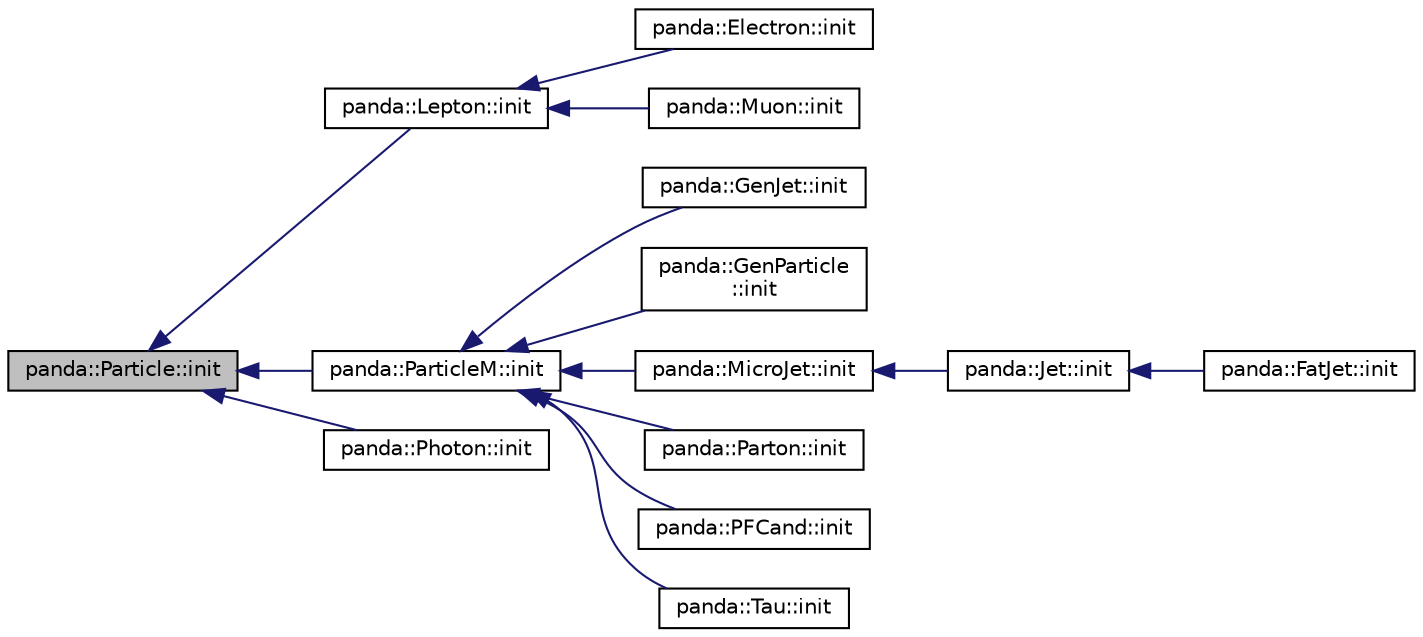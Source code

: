 digraph "panda::Particle::init"
{
 // INTERACTIVE_SVG=YES
  edge [fontname="Helvetica",fontsize="10",labelfontname="Helvetica",labelfontsize="10"];
  node [fontname="Helvetica",fontsize="10",shape=record];
  rankdir="LR";
  Node1 [label="panda::Particle::init",height=0.2,width=0.4,color="black", fillcolor="grey75", style="filled" fontcolor="black"];
  Node1 -> Node2 [dir="back",color="midnightblue",fontsize="10",style="solid"];
  Node2 [label="panda::Lepton::init",height=0.2,width=0.4,color="black", fillcolor="white", style="filled",URL="$classpanda_1_1Lepton.html#a69c57be8a4bc498e6d10bf89f54a112b",tooltip="Reset object state. "];
  Node2 -> Node3 [dir="back",color="midnightblue",fontsize="10",style="solid"];
  Node3 [label="panda::Electron::init",height=0.2,width=0.4,color="black", fillcolor="white", style="filled",URL="$classpanda_1_1Electron.html#afcfeb0cdca439167cffa096de7eb89e2",tooltip="Reset object state. "];
  Node2 -> Node4 [dir="back",color="midnightblue",fontsize="10",style="solid"];
  Node4 [label="panda::Muon::init",height=0.2,width=0.4,color="black", fillcolor="white", style="filled",URL="$classpanda_1_1Muon.html#a90bcf16472c051587bdbfcacfe7fb052",tooltip="Reset object state. "];
  Node1 -> Node5 [dir="back",color="midnightblue",fontsize="10",style="solid"];
  Node5 [label="panda::ParticleM::init",height=0.2,width=0.4,color="black", fillcolor="white", style="filled",URL="$classpanda_1_1ParticleM.html#a92df7a2653432fa4d304039e1e62c41b",tooltip="Reset object state. "];
  Node5 -> Node6 [dir="back",color="midnightblue",fontsize="10",style="solid"];
  Node6 [label="panda::GenJet::init",height=0.2,width=0.4,color="black", fillcolor="white", style="filled",URL="$classpanda_1_1GenJet.html#aaea438a6a3461a997857f4d5e708f466",tooltip="Reset object state. "];
  Node5 -> Node7 [dir="back",color="midnightblue",fontsize="10",style="solid"];
  Node7 [label="panda::GenParticle\l::init",height=0.2,width=0.4,color="black", fillcolor="white", style="filled",URL="$classpanda_1_1GenParticle.html#a133c2d435925b0466b2affcd8b03b5fc",tooltip="Reset object state. "];
  Node5 -> Node8 [dir="back",color="midnightblue",fontsize="10",style="solid"];
  Node8 [label="panda::MicroJet::init",height=0.2,width=0.4,color="black", fillcolor="white", style="filled",URL="$classpanda_1_1MicroJet.html#acb01bef0c15e0175151fdd479cb1b5ba",tooltip="Reset object state. "];
  Node8 -> Node9 [dir="back",color="midnightblue",fontsize="10",style="solid"];
  Node9 [label="panda::Jet::init",height=0.2,width=0.4,color="black", fillcolor="white", style="filled",URL="$classpanda_1_1Jet.html#a812a5a0a5a122791b2328c71e23a9d8b",tooltip="Reset object state. "];
  Node9 -> Node10 [dir="back",color="midnightblue",fontsize="10",style="solid"];
  Node10 [label="panda::FatJet::init",height=0.2,width=0.4,color="black", fillcolor="white", style="filled",URL="$classpanda_1_1FatJet.html#aa1a87839e3131c1629bbcf2e1a3b4cbc",tooltip="Reset object state. "];
  Node5 -> Node11 [dir="back",color="midnightblue",fontsize="10",style="solid"];
  Node11 [label="panda::Parton::init",height=0.2,width=0.4,color="black", fillcolor="white", style="filled",URL="$classpanda_1_1Parton.html#a94dd23d135a2336f5e2d4afa7ab45e6c",tooltip="Reset object state. "];
  Node5 -> Node12 [dir="back",color="midnightblue",fontsize="10",style="solid"];
  Node12 [label="panda::PFCand::init",height=0.2,width=0.4,color="black", fillcolor="white", style="filled",URL="$classpanda_1_1PFCand.html#afd85b75ecaab10011291811260d1f84f",tooltip="Reset object state. "];
  Node5 -> Node13 [dir="back",color="midnightblue",fontsize="10",style="solid"];
  Node13 [label="panda::Tau::init",height=0.2,width=0.4,color="black", fillcolor="white", style="filled",URL="$classpanda_1_1Tau.html#a2295834641659e77e1a61165f7f18587",tooltip="Reset object state. "];
  Node1 -> Node14 [dir="back",color="midnightblue",fontsize="10",style="solid"];
  Node14 [label="panda::Photon::init",height=0.2,width=0.4,color="black", fillcolor="white", style="filled",URL="$classpanda_1_1Photon.html#a576d8827e8f6123f41a6f4aef5b98169",tooltip="Reset object state. "];
}
